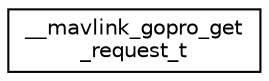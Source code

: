 digraph "Graphical Class Hierarchy"
{
 // INTERACTIVE_SVG=YES
  edge [fontname="Helvetica",fontsize="10",labelfontname="Helvetica",labelfontsize="10"];
  node [fontname="Helvetica",fontsize="10",shape=record];
  rankdir="LR";
  Node1 [label="__mavlink_gopro_get\l_request_t",height=0.2,width=0.4,color="black", fillcolor="white", style="filled",URL="$struct____mavlink__gopro__get__request__t.html"];
}
